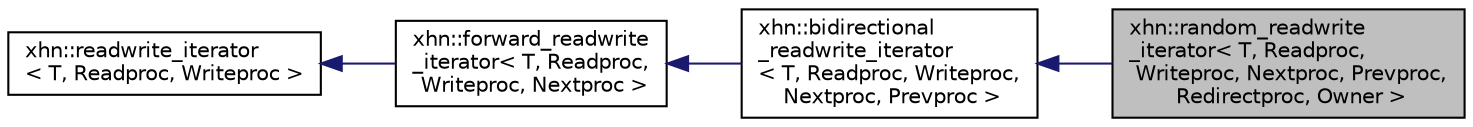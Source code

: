 digraph "xhn::random_readwrite_iterator&lt; T, Readproc, Writeproc, Nextproc, Prevproc, Redirectproc, Owner &gt;"
{
  edge [fontname="Helvetica",fontsize="10",labelfontname="Helvetica",labelfontsize="10"];
  node [fontname="Helvetica",fontsize="10",shape=record];
  rankdir="LR";
  Node1 [label="xhn::random_readwrite\l_iterator\< T, Readproc,\l Writeproc, Nextproc, Prevproc,\l Redirectproc, Owner \>",height=0.2,width=0.4,color="black", fillcolor="grey75", style="filled", fontcolor="black"];
  Node2 -> Node1 [dir="back",color="midnightblue",fontsize="10",style="solid",fontname="Helvetica"];
  Node2 [label="xhn::bidirectional\l_readwrite_iterator\l\< T, Readproc, Writeproc,\l Nextproc, Prevproc \>",height=0.2,width=0.4,color="black", fillcolor="white", style="filled",URL="$classxhn_1_1bidirectional__readwrite__iterator.html"];
  Node3 -> Node2 [dir="back",color="midnightblue",fontsize="10",style="solid",fontname="Helvetica"];
  Node3 [label="xhn::forward_readwrite\l_iterator\< T, Readproc,\l Writeproc, Nextproc \>",height=0.2,width=0.4,color="black", fillcolor="white", style="filled",URL="$classxhn_1_1forward__readwrite__iterator.html"];
  Node4 -> Node3 [dir="back",color="midnightblue",fontsize="10",style="solid",fontname="Helvetica"];
  Node4 [label="xhn::readwrite_iterator\l\< T, Readproc, Writeproc \>",height=0.2,width=0.4,color="black", fillcolor="white", style="filled",URL="$classxhn_1_1readwrite__iterator.html"];
}
